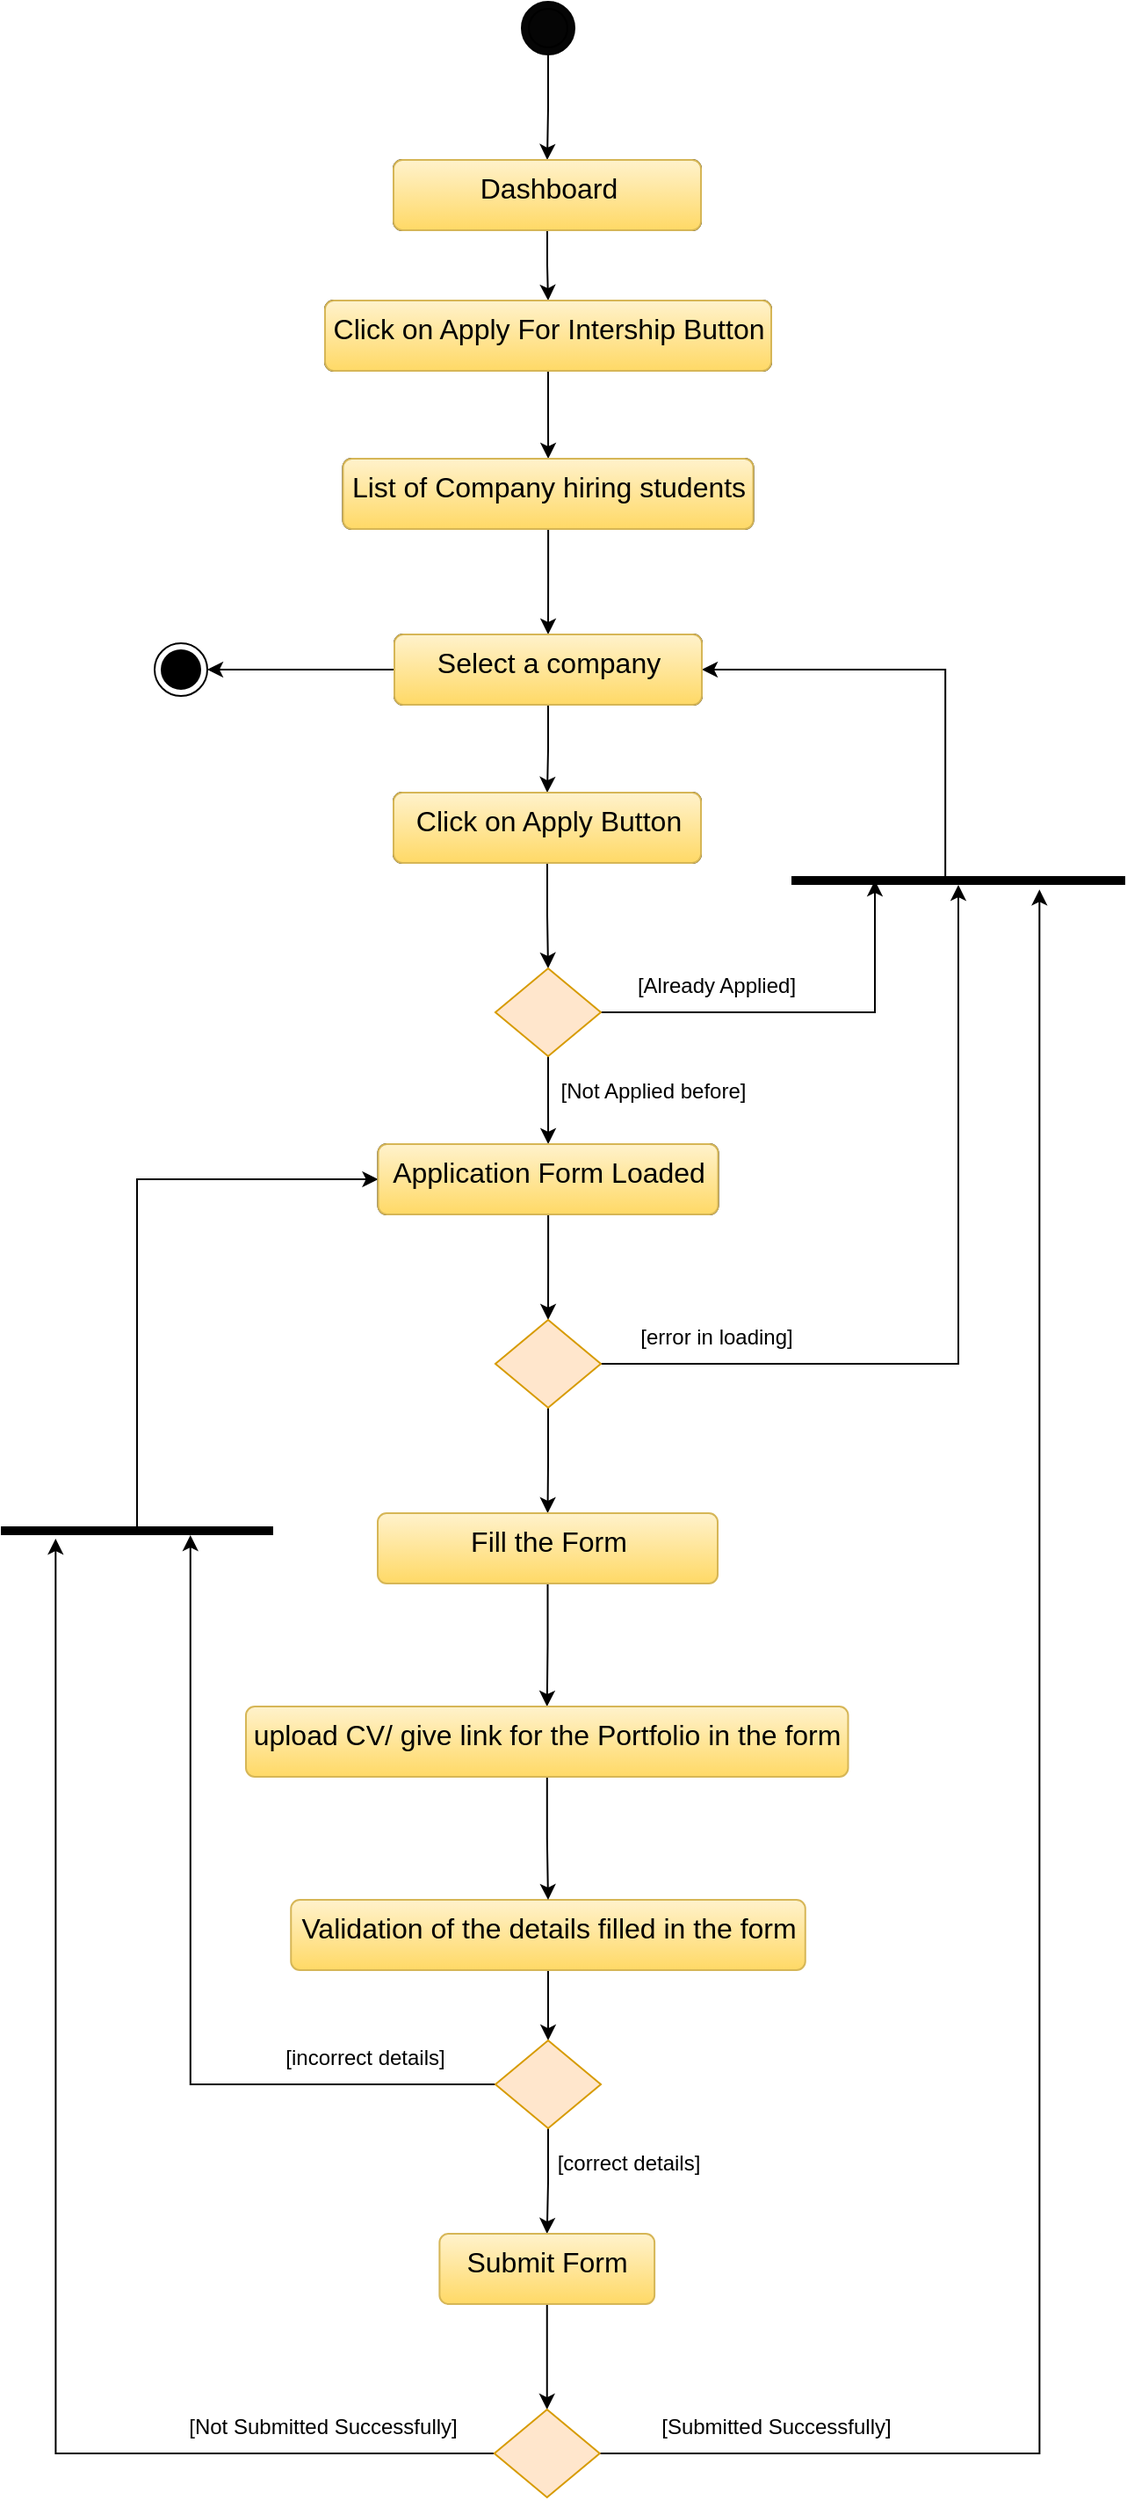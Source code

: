 <mxfile version="14.1.8" type="device"><diagram id="NEX9J0F8DrinlGl7wbbL" name="Page-1"><mxGraphModel dx="1463" dy="846" grid="1" gridSize="10" guides="1" tooltips="1" connect="1" arrows="1" fold="1" page="1" pageScale="1" pageWidth="827" pageHeight="1169" math="0" shadow="0"><root><mxCell id="0"/><mxCell id="1" parent="0"/><mxCell id="SVtCRKi7W0hP6-TddaX8-7" style="edgeStyle=orthogonalEdgeStyle;rounded=0;orthogonalLoop=1;jettySize=auto;html=1;" edge="1" parent="1" source="SVtCRKi7W0hP6-TddaX8-5" target="SVtCRKi7W0hP6-TddaX8-6"><mxGeometry relative="1" as="geometry"/></mxCell><mxCell id="SVtCRKi7W0hP6-TddaX8-5" value="" style="ellipse;shape=doubleEllipse;html=1;dashed=0;whitespace=wrap;aspect=fixed;fillColor=#050505;" vertex="1" parent="1"><mxGeometry x="399" y="30" width="30" height="30" as="geometry"/></mxCell><mxCell id="SVtCRKi7W0hP6-TddaX8-9" style="edgeStyle=orthogonalEdgeStyle;rounded=0;orthogonalLoop=1;jettySize=auto;html=1;" edge="1" parent="1" source="SVtCRKi7W0hP6-TddaX8-6" target="SVtCRKi7W0hP6-TddaX8-8"><mxGeometry relative="1" as="geometry"/></mxCell><mxCell id="SVtCRKi7W0hP6-TddaX8-6" value="&lt;font style=&quot;font-size: 16px&quot;&gt;Dashboard&lt;/font&gt;" style="html=1;align=center;verticalAlign=top;rounded=1;absoluteArcSize=1;arcSize=10;dashed=0;" vertex="1" parent="1"><mxGeometry x="326" y="120" width="175" height="40" as="geometry"/></mxCell><mxCell id="SVtCRKi7W0hP6-TddaX8-11" style="edgeStyle=orthogonalEdgeStyle;rounded=0;orthogonalLoop=1;jettySize=auto;html=1;" edge="1" parent="1" source="SVtCRKi7W0hP6-TddaX8-8" target="SVtCRKi7W0hP6-TddaX8-10"><mxGeometry relative="1" as="geometry"/></mxCell><mxCell id="SVtCRKi7W0hP6-TddaX8-8" value="&lt;font style=&quot;font-size: 16px&quot;&gt;Click on Apply For Intership Button&lt;/font&gt;" style="html=1;align=center;verticalAlign=top;rounded=1;absoluteArcSize=1;arcSize=10;dashed=0;" vertex="1" parent="1"><mxGeometry x="287" y="200" width="254" height="40" as="geometry"/></mxCell><mxCell id="SVtCRKi7W0hP6-TddaX8-13" style="edgeStyle=orthogonalEdgeStyle;rounded=0;orthogonalLoop=1;jettySize=auto;html=1;" edge="1" parent="1" source="SVtCRKi7W0hP6-TddaX8-10" target="SVtCRKi7W0hP6-TddaX8-12"><mxGeometry relative="1" as="geometry"/></mxCell><mxCell id="SVtCRKi7W0hP6-TddaX8-10" value="&lt;font style=&quot;font-size: 16px&quot;&gt;List of Company hiring students&lt;br&gt;&lt;/font&gt;" style="html=1;align=center;verticalAlign=top;rounded=1;absoluteArcSize=1;arcSize=10;dashed=0;" vertex="1" parent="1"><mxGeometry x="297.25" y="290" width="233.5" height="40" as="geometry"/></mxCell><mxCell id="SVtCRKi7W0hP6-TddaX8-15" style="edgeStyle=orthogonalEdgeStyle;rounded=0;orthogonalLoop=1;jettySize=auto;html=1;" edge="1" parent="1" source="SVtCRKi7W0hP6-TddaX8-12" target="SVtCRKi7W0hP6-TddaX8-14"><mxGeometry relative="1" as="geometry"/></mxCell><mxCell id="SVtCRKi7W0hP6-TddaX8-57" style="edgeStyle=orthogonalEdgeStyle;rounded=0;orthogonalLoop=1;jettySize=auto;html=1;" edge="1" parent="1" source="SVtCRKi7W0hP6-TddaX8-12" target="SVtCRKi7W0hP6-TddaX8-55"><mxGeometry relative="1" as="geometry"/></mxCell><mxCell id="SVtCRKi7W0hP6-TddaX8-12" value="&lt;font style=&quot;font-size: 16px&quot;&gt;Select a company&lt;/font&gt;" style="html=1;align=center;verticalAlign=top;rounded=1;absoluteArcSize=1;arcSize=10;dashed=0;" vertex="1" parent="1"><mxGeometry x="326.5" y="390" width="175" height="40" as="geometry"/></mxCell><mxCell id="SVtCRKi7W0hP6-TddaX8-20" style="edgeStyle=orthogonalEdgeStyle;rounded=0;orthogonalLoop=1;jettySize=auto;html=1;" edge="1" parent="1" source="SVtCRKi7W0hP6-TddaX8-14" target="SVtCRKi7W0hP6-TddaX8-17"><mxGeometry relative="1" as="geometry"/></mxCell><mxCell id="SVtCRKi7W0hP6-TddaX8-14" value="&lt;font style=&quot;font-size: 16px&quot;&gt;Click on Apply Button&lt;/font&gt;" style="html=1;align=center;verticalAlign=top;rounded=1;absoluteArcSize=1;arcSize=10;dashed=0;" vertex="1" parent="1"><mxGeometry x="326" y="480" width="175" height="40" as="geometry"/></mxCell><mxCell id="SVtCRKi7W0hP6-TddaX8-24" style="edgeStyle=orthogonalEdgeStyle;rounded=0;orthogonalLoop=1;jettySize=auto;html=1;" edge="1" parent="1" source="SVtCRKi7W0hP6-TddaX8-16" target="SVtCRKi7W0hP6-TddaX8-23"><mxGeometry relative="1" as="geometry"/></mxCell><mxCell id="SVtCRKi7W0hP6-TddaX8-16" value="&lt;font style=&quot;font-size: 16px&quot;&gt;Application Form Loaded&lt;/font&gt;" style="html=1;align=center;verticalAlign=top;rounded=1;absoluteArcSize=1;arcSize=10;dashed=0;" vertex="1" parent="1"><mxGeometry x="317.25" y="680" width="193.5" height="40" as="geometry"/></mxCell><mxCell id="SVtCRKi7W0hP6-TddaX8-21" style="edgeStyle=orthogonalEdgeStyle;rounded=0;orthogonalLoop=1;jettySize=auto;html=1;" edge="1" parent="1" source="SVtCRKi7W0hP6-TddaX8-17" target="SVtCRKi7W0hP6-TddaX8-16"><mxGeometry relative="1" as="geometry"/></mxCell><mxCell id="SVtCRKi7W0hP6-TddaX8-26" style="edgeStyle=orthogonalEdgeStyle;rounded=0;orthogonalLoop=1;jettySize=auto;html=1;entryX=0.5;entryY=0.75;entryDx=0;entryDy=0;entryPerimeter=0;" edge="1" parent="1" source="SVtCRKi7W0hP6-TddaX8-17" target="SVtCRKi7W0hP6-TddaX8-25"><mxGeometry relative="1" as="geometry"/></mxCell><mxCell id="SVtCRKi7W0hP6-TddaX8-17" value="" style="rhombus;fillColor=#ffe6cc;strokeColor=#d79b00;" vertex="1" parent="1"><mxGeometry x="384" y="580" width="60" height="50" as="geometry"/></mxCell><mxCell id="SVtCRKi7W0hP6-TddaX8-19" value="[Already Applied]" style="text;html=1;strokeColor=none;fillColor=none;align=center;verticalAlign=middle;whiteSpace=wrap;rounded=0;" vertex="1" parent="1"><mxGeometry x="450" y="580" width="120" height="20" as="geometry"/></mxCell><mxCell id="SVtCRKi7W0hP6-TddaX8-22" value="[Not Applied before]" style="text;html=1;strokeColor=none;fillColor=none;align=center;verticalAlign=middle;whiteSpace=wrap;rounded=0;" vertex="1" parent="1"><mxGeometry x="414" y="640" width="120" height="20" as="geometry"/></mxCell><mxCell id="SVtCRKi7W0hP6-TddaX8-31" style="edgeStyle=orthogonalEdgeStyle;rounded=0;orthogonalLoop=1;jettySize=auto;html=1;" edge="1" parent="1" source="SVtCRKi7W0hP6-TddaX8-23" target="SVtCRKi7W0hP6-TddaX8-30"><mxGeometry relative="1" as="geometry"/></mxCell><mxCell id="SVtCRKi7W0hP6-TddaX8-52" style="edgeStyle=orthogonalEdgeStyle;rounded=0;orthogonalLoop=1;jettySize=auto;html=1;" edge="1" parent="1" source="SVtCRKi7W0hP6-TddaX8-23" target="SVtCRKi7W0hP6-TddaX8-25"><mxGeometry relative="1" as="geometry"/></mxCell><mxCell id="SVtCRKi7W0hP6-TddaX8-23" value="" style="rhombus;fillColor=#ffe6cc;strokeColor=#d79b00;" vertex="1" parent="1"><mxGeometry x="384" y="780" width="60" height="50" as="geometry"/></mxCell><mxCell id="SVtCRKi7W0hP6-TddaX8-27" style="edgeStyle=orthogonalEdgeStyle;rounded=0;orthogonalLoop=1;jettySize=auto;html=1;entryX=1;entryY=0.5;entryDx=0;entryDy=0;exitX=0.502;exitY=0.539;exitDx=0;exitDy=0;exitPerimeter=0;" edge="1" parent="1" source="SVtCRKi7W0hP6-TddaX8-25" target="SVtCRKi7W0hP6-TddaX8-12"><mxGeometry relative="1" as="geometry"><Array as="points"><mxPoint x="640" y="410"/></Array></mxGeometry></mxCell><mxCell id="SVtCRKi7W0hP6-TddaX8-25" value="" style="html=1;points=[];perimeter=orthogonalPerimeter;fillColor=#000000;strokeColor=none;rotation=90;" vertex="1" parent="1"><mxGeometry x="645" y="435" width="5" height="190" as="geometry"/></mxCell><mxCell id="SVtCRKi7W0hP6-TddaX8-29" value="[error in loading]" style="text;html=1;strokeColor=none;fillColor=none;align=center;verticalAlign=middle;whiteSpace=wrap;rounded=0;" vertex="1" parent="1"><mxGeometry x="450" y="780" width="120" height="20" as="geometry"/></mxCell><mxCell id="SVtCRKi7W0hP6-TddaX8-43" style="edgeStyle=orthogonalEdgeStyle;rounded=0;orthogonalLoop=1;jettySize=auto;html=1;entryX=0.5;entryY=0;entryDx=0;entryDy=0;" edge="1" parent="1" source="SVtCRKi7W0hP6-TddaX8-30" target="SVtCRKi7W0hP6-TddaX8-41"><mxGeometry relative="1" as="geometry"/></mxCell><mxCell id="SVtCRKi7W0hP6-TddaX8-30" value="&lt;font style=&quot;font-size: 16px&quot;&gt;Fill the Form&lt;/font&gt;" style="html=1;align=center;verticalAlign=top;rounded=1;absoluteArcSize=1;arcSize=10;dashed=0;gradientColor=#ffd966;fillColor=#fff2cc;strokeColor=#d6b656;" vertex="1" parent="1"><mxGeometry x="317" y="890" width="193.5" height="40" as="geometry"/></mxCell><mxCell id="SVtCRKi7W0hP6-TddaX8-35" style="edgeStyle=orthogonalEdgeStyle;rounded=0;orthogonalLoop=1;jettySize=auto;html=1;" edge="1" parent="1" source="SVtCRKi7W0hP6-TddaX8-32" target="SVtCRKi7W0hP6-TddaX8-34"><mxGeometry relative="1" as="geometry"/></mxCell><mxCell id="SVtCRKi7W0hP6-TddaX8-32" value="&lt;font style=&quot;font-size: 16px&quot;&gt;Validation of the details filled in the form&lt;/font&gt;" style="html=1;align=center;verticalAlign=top;rounded=1;absoluteArcSize=1;arcSize=10;dashed=0;gradientColor=#ffd966;fillColor=#fff2cc;strokeColor=#d6b656;" vertex="1" parent="1"><mxGeometry x="267.63" y="1110" width="292.75" height="40" as="geometry"/></mxCell><mxCell id="SVtCRKi7W0hP6-TddaX8-39" style="edgeStyle=orthogonalEdgeStyle;rounded=0;orthogonalLoop=1;jettySize=auto;html=1;entryX=0.5;entryY=0;entryDx=0;entryDy=0;" edge="1" parent="1" source="SVtCRKi7W0hP6-TddaX8-34" target="SVtCRKi7W0hP6-TddaX8-36"><mxGeometry relative="1" as="geometry"/></mxCell><mxCell id="SVtCRKi7W0hP6-TddaX8-48" style="edgeStyle=orthogonalEdgeStyle;rounded=0;orthogonalLoop=1;jettySize=auto;html=1;entryX=0;entryY=0.696;entryDx=0;entryDy=0;entryPerimeter=0;" edge="1" parent="1" source="SVtCRKi7W0hP6-TddaX8-34" target="SVtCRKi7W0hP6-TddaX8-47"><mxGeometry relative="1" as="geometry"/></mxCell><mxCell id="SVtCRKi7W0hP6-TddaX8-34" value="" style="rhombus;fillColor=#ffe6cc;strokeColor=#d79b00;" vertex="1" parent="1"><mxGeometry x="384" y="1190" width="60" height="50" as="geometry"/></mxCell><mxCell id="SVtCRKi7W0hP6-TddaX8-46" style="edgeStyle=orthogonalEdgeStyle;rounded=0;orthogonalLoop=1;jettySize=auto;html=1;" edge="1" parent="1" source="SVtCRKi7W0hP6-TddaX8-36" target="SVtCRKi7W0hP6-TddaX8-45"><mxGeometry relative="1" as="geometry"/></mxCell><mxCell id="SVtCRKi7W0hP6-TddaX8-36" value="&lt;font style=&quot;font-size: 16px&quot;&gt;Submit Form&lt;/font&gt;" style="html=1;align=center;verticalAlign=top;rounded=1;absoluteArcSize=1;arcSize=10;dashed=0;gradientColor=#ffd966;fillColor=#fff2cc;strokeColor=#d6b656;" vertex="1" parent="1"><mxGeometry x="352.19" y="1300" width="122.37" height="40" as="geometry"/></mxCell><mxCell id="SVtCRKi7W0hP6-TddaX8-38" value="[incorrect details]" style="text;html=1;strokeColor=none;fillColor=none;align=center;verticalAlign=middle;whiteSpace=wrap;rounded=0;" vertex="1" parent="1"><mxGeometry x="250" y="1190" width="120" height="20" as="geometry"/></mxCell><mxCell id="SVtCRKi7W0hP6-TddaX8-40" value="[correct details]" style="text;html=1;strokeColor=none;fillColor=none;align=center;verticalAlign=middle;whiteSpace=wrap;rounded=0;" vertex="1" parent="1"><mxGeometry x="400" y="1250" width="120" height="20" as="geometry"/></mxCell><mxCell id="SVtCRKi7W0hP6-TddaX8-44" style="edgeStyle=orthogonalEdgeStyle;rounded=0;orthogonalLoop=1;jettySize=auto;html=1;" edge="1" parent="1" source="SVtCRKi7W0hP6-TddaX8-41" target="SVtCRKi7W0hP6-TddaX8-32"><mxGeometry relative="1" as="geometry"/></mxCell><mxCell id="SVtCRKi7W0hP6-TddaX8-41" value="&lt;span style=&quot;font-size: 16px&quot;&gt;upload CV/ give link for the Portfolio in the form&lt;/span&gt;" style="html=1;align=center;verticalAlign=top;rounded=1;absoluteArcSize=1;arcSize=10;dashed=0;gradientColor=#ffd966;fillColor=#fff2cc;strokeColor=#d6b656;" vertex="1" parent="1"><mxGeometry x="242" y="1000" width="342.75" height="40" as="geometry"/></mxCell><mxCell id="SVtCRKi7W0hP6-TddaX8-49" style="edgeStyle=orthogonalEdgeStyle;rounded=0;orthogonalLoop=1;jettySize=auto;html=1;entryX=-0.4;entryY=0.201;entryDx=0;entryDy=0;entryPerimeter=0;" edge="1" parent="1" source="SVtCRKi7W0hP6-TddaX8-45" target="SVtCRKi7W0hP6-TddaX8-47"><mxGeometry relative="1" as="geometry"/></mxCell><mxCell id="SVtCRKi7W0hP6-TddaX8-53" style="edgeStyle=orthogonalEdgeStyle;rounded=0;orthogonalLoop=1;jettySize=auto;html=1;entryX=1.533;entryY=0.257;entryDx=0;entryDy=0;entryPerimeter=0;" edge="1" parent="1" source="SVtCRKi7W0hP6-TddaX8-45" target="SVtCRKi7W0hP6-TddaX8-25"><mxGeometry relative="1" as="geometry"/></mxCell><mxCell id="SVtCRKi7W0hP6-TddaX8-45" value="" style="rhombus;fillColor=#ffe6cc;strokeColor=#d79b00;" vertex="1" parent="1"><mxGeometry x="383.38" y="1400" width="60" height="50" as="geometry"/></mxCell><mxCell id="SVtCRKi7W0hP6-TddaX8-51" style="edgeStyle=orthogonalEdgeStyle;rounded=0;orthogonalLoop=1;jettySize=auto;html=1;entryX=0;entryY=0.5;entryDx=0;entryDy=0;" edge="1" parent="1" source="SVtCRKi7W0hP6-TddaX8-47" target="SVtCRKi7W0hP6-TddaX8-16"><mxGeometry relative="1" as="geometry"><Array as="points"><mxPoint x="180" y="700"/></Array></mxGeometry></mxCell><mxCell id="SVtCRKi7W0hP6-TddaX8-47" value="" style="html=1;points=[];perimeter=orthogonalPerimeter;fillColor=#000000;strokeColor=none;rotation=-90;" vertex="1" parent="1"><mxGeometry x="177.5" y="822.5" width="5" height="155" as="geometry"/></mxCell><mxCell id="SVtCRKi7W0hP6-TddaX8-50" value="[Not Submitted Successfully]" style="text;html=1;strokeColor=none;fillColor=none;align=center;verticalAlign=middle;whiteSpace=wrap;rounded=0;" vertex="1" parent="1"><mxGeometry x="202" y="1400" width="168" height="20" as="geometry"/></mxCell><mxCell id="SVtCRKi7W0hP6-TddaX8-55" value="" style="ellipse;html=1;shape=endState;fillColor=#000000;strokeColor=#000000;" vertex="1" parent="1"><mxGeometry x="190" y="395" width="30" height="30" as="geometry"/></mxCell><mxCell id="SVtCRKi7W0hP6-TddaX8-56" value="[Submitted Successfully]" style="text;html=1;strokeColor=none;fillColor=none;align=center;verticalAlign=middle;whiteSpace=wrap;rounded=0;" vertex="1" parent="1"><mxGeometry x="460" y="1400" width="168" height="20" as="geometry"/></mxCell><mxCell id="SVtCRKi7W0hP6-TddaX8-58" value="&lt;font style=&quot;font-size: 16px&quot;&gt;Dashboard&lt;/font&gt;" style="html=1;align=center;verticalAlign=top;rounded=1;absoluteArcSize=1;arcSize=10;dashed=0;gradientColor=#ffd966;fillColor=#fff2cc;strokeColor=#d6b656;" vertex="1" parent="1"><mxGeometry x="326" y="120" width="175" height="40" as="geometry"/></mxCell><mxCell id="SVtCRKi7W0hP6-TddaX8-59" value="&lt;font style=&quot;font-size: 16px&quot;&gt;Click on Apply For Intership Button&lt;/font&gt;" style="html=1;align=center;verticalAlign=top;rounded=1;absoluteArcSize=1;arcSize=10;dashed=0;gradientColor=#ffd966;fillColor=#fff2cc;strokeColor=#d6b656;" vertex="1" parent="1"><mxGeometry x="287" y="200" width="254" height="40" as="geometry"/></mxCell><mxCell id="SVtCRKi7W0hP6-TddaX8-60" value="&lt;font style=&quot;font-size: 16px&quot;&gt;List of Company hiring students&lt;br&gt;&lt;/font&gt;" style="html=1;align=center;verticalAlign=top;rounded=1;absoluteArcSize=1;arcSize=10;dashed=0;gradientColor=#ffd966;fillColor=#fff2cc;strokeColor=#d6b656;" vertex="1" parent="1"><mxGeometry x="297.25" y="290" width="233.5" height="40" as="geometry"/></mxCell><mxCell id="SVtCRKi7W0hP6-TddaX8-61" value="&lt;font style=&quot;font-size: 16px&quot;&gt;Select a company&lt;/font&gt;" style="html=1;align=center;verticalAlign=top;rounded=1;absoluteArcSize=1;arcSize=10;dashed=0;gradientColor=#ffd966;fillColor=#fff2cc;strokeColor=#d6b656;" vertex="1" parent="1"><mxGeometry x="326.5" y="390" width="175" height="40" as="geometry"/></mxCell><mxCell id="SVtCRKi7W0hP6-TddaX8-62" value="&lt;font style=&quot;font-size: 16px&quot;&gt;Click on Apply Button&lt;/font&gt;" style="html=1;align=center;verticalAlign=top;rounded=1;absoluteArcSize=1;arcSize=10;dashed=0;gradientColor=#ffd966;fillColor=#fff2cc;strokeColor=#d6b656;" vertex="1" parent="1"><mxGeometry x="326" y="480" width="175" height="40" as="geometry"/></mxCell><mxCell id="SVtCRKi7W0hP6-TddaX8-63" value="&lt;font style=&quot;font-size: 16px&quot;&gt;Application Form Loaded&lt;/font&gt;" style="html=1;align=center;verticalAlign=top;rounded=1;absoluteArcSize=1;arcSize=10;dashed=0;gradientColor=#ffd966;fillColor=#fff2cc;strokeColor=#d6b656;" vertex="1" parent="1"><mxGeometry x="317.25" y="680" width="193.5" height="40" as="geometry"/></mxCell></root></mxGraphModel></diagram></mxfile>